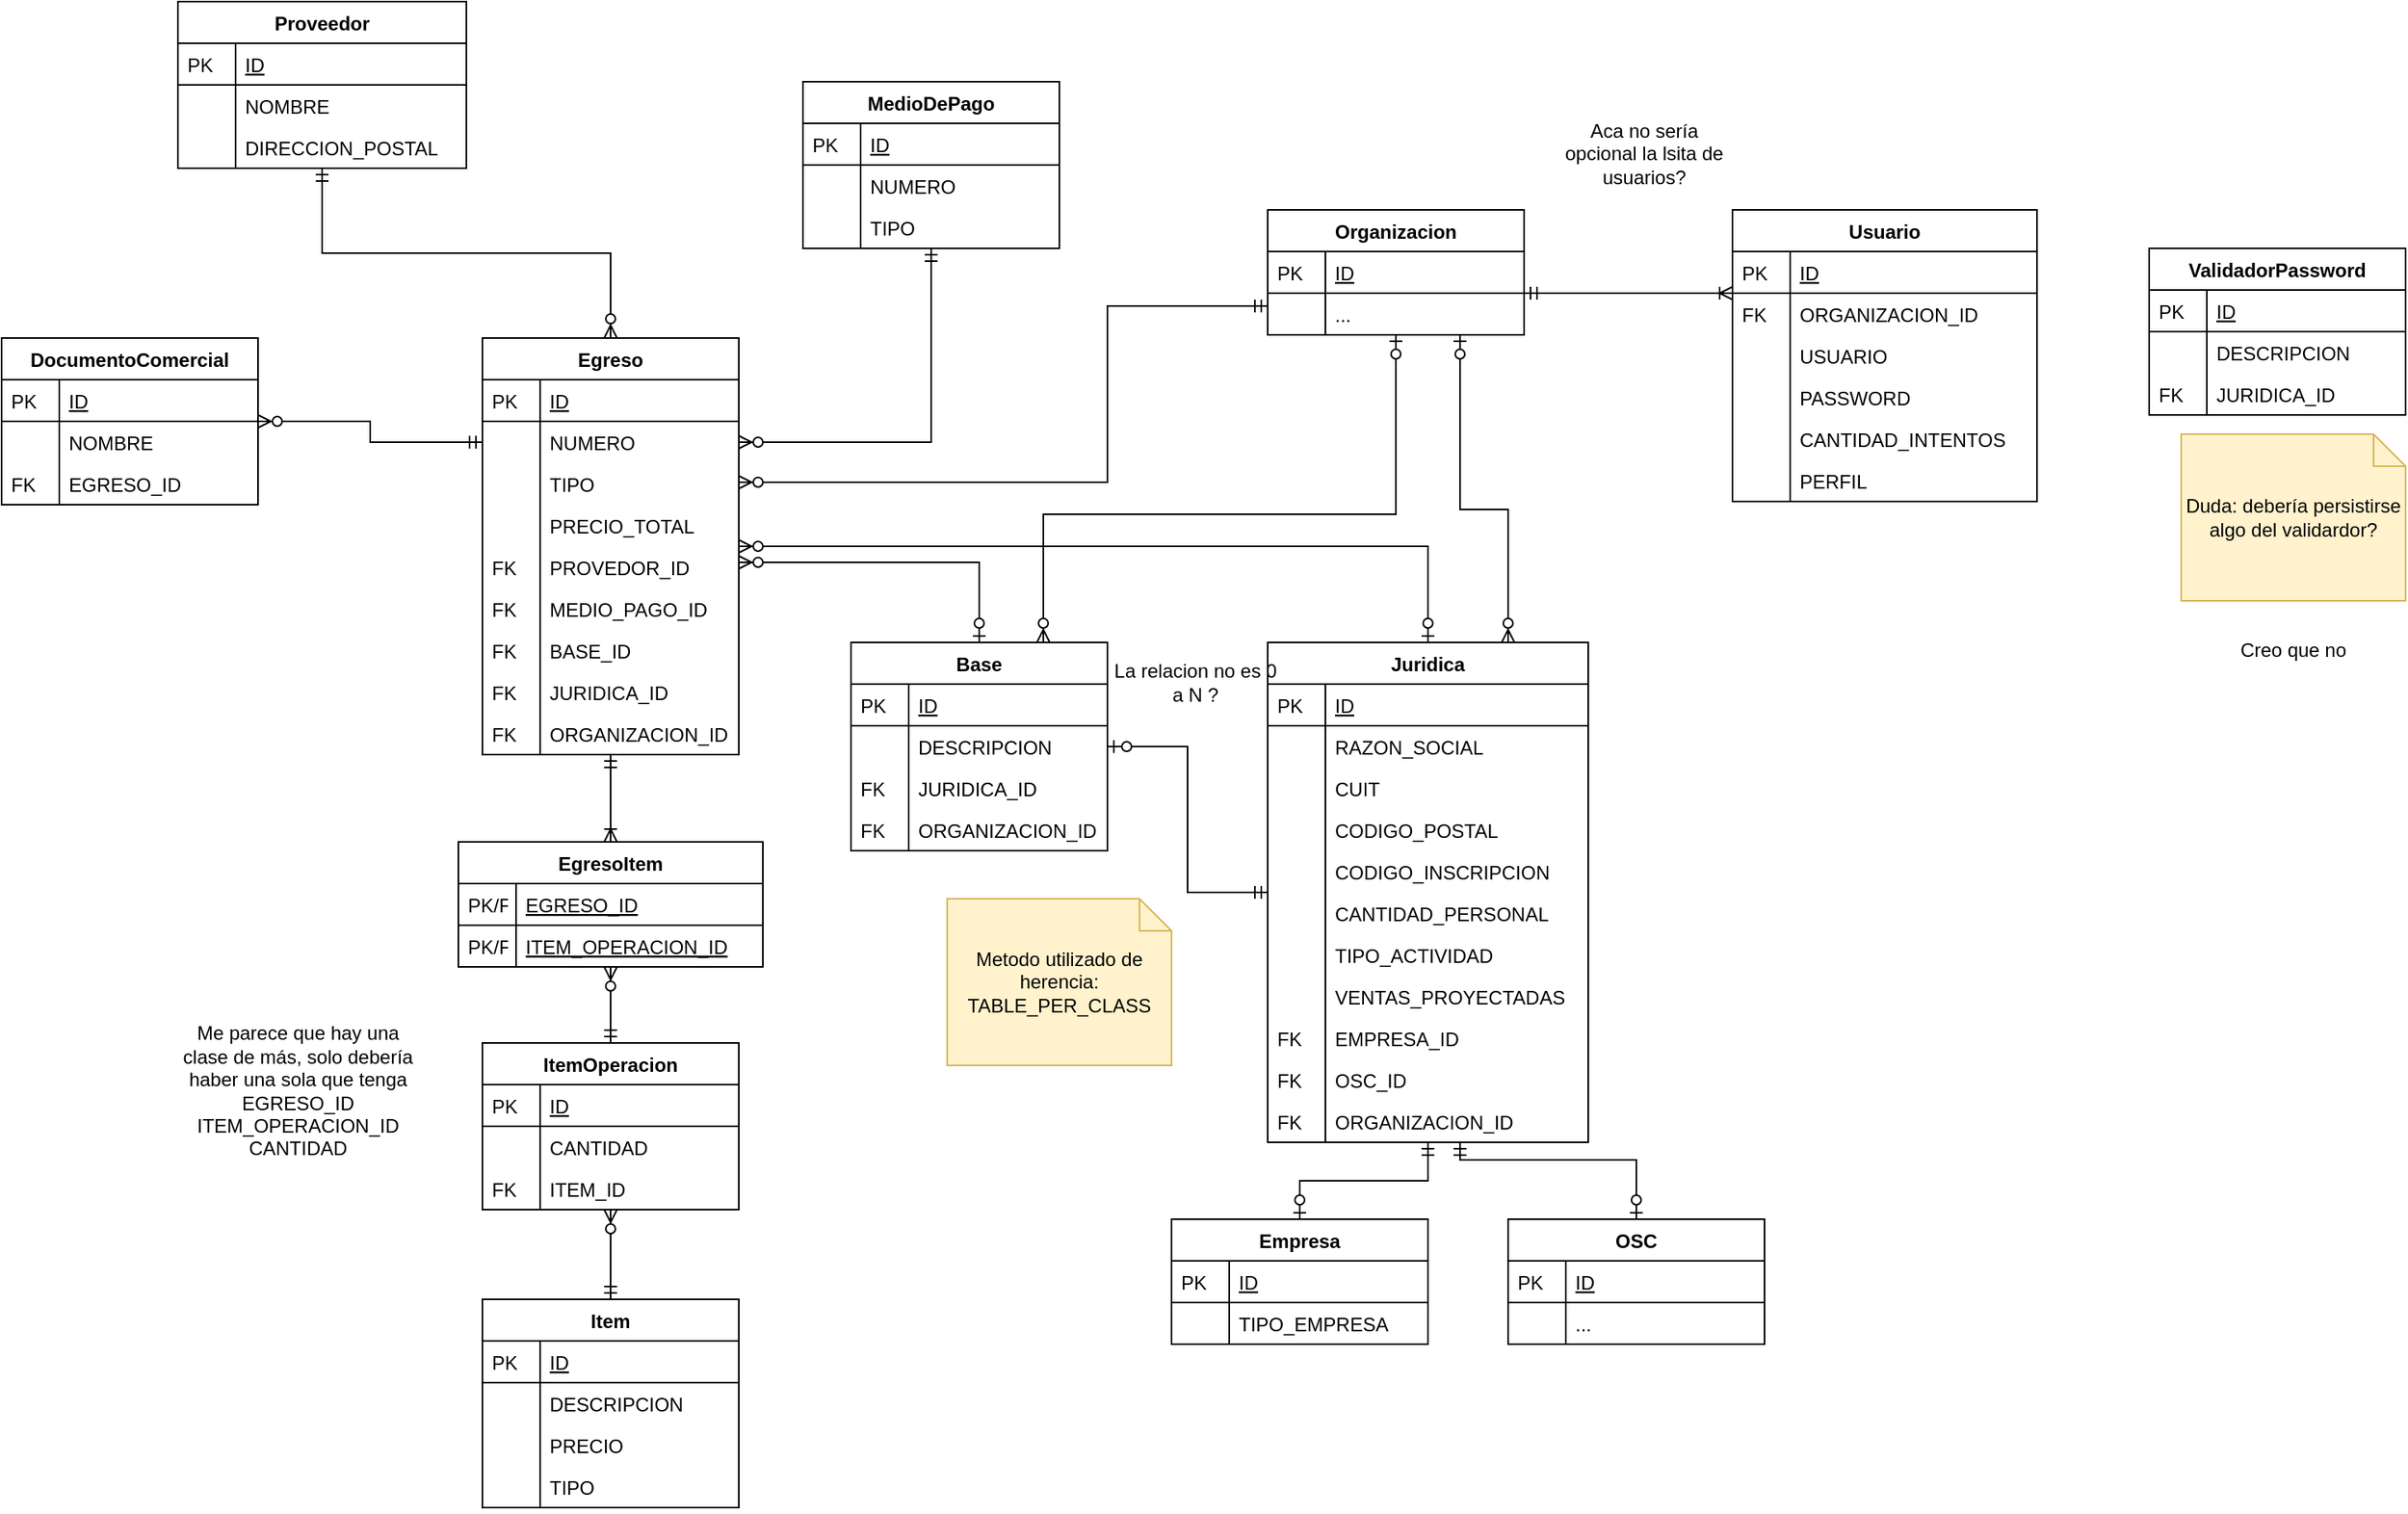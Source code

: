 <mxfile version="13.0.6" type="google"><diagram id="C5RBs43oDa-KdzZeNtuy" name="Page-1"><mxGraphModel dx="1357" dy="809" grid="1" gridSize="10" guides="1" tooltips="1" connect="1" arrows="1" fold="1" page="1" pageScale="1" pageWidth="827" pageHeight="1169" math="0" shadow="0"><root><mxCell id="WIyWlLk6GJQsqaUBKTNV-0"/><mxCell id="WIyWlLk6GJQsqaUBKTNV-1" parent="WIyWlLk6GJQsqaUBKTNV-0"/><mxCell id="hZ21NcSIwCq76M3ZA0G_-9" value="DocumentoComercial" style="swimlane;fontStyle=1;childLayout=stackLayout;horizontal=1;startSize=26;horizontalStack=0;resizeParent=1;resizeLast=0;collapsible=1;marginBottom=0;rounded=0;shadow=0;strokeWidth=1;align=center;" parent="WIyWlLk6GJQsqaUBKTNV-1" vertex="1"><mxGeometry x="60" y="270" width="160" height="104" as="geometry"><mxRectangle x="260" y="80" width="160" height="26" as="alternateBounds"/></mxGeometry></mxCell><mxCell id="hZ21NcSIwCq76M3ZA0G_-10" value="ID" style="shape=partialRectangle;top=0;left=0;right=0;bottom=1;align=left;verticalAlign=top;fillColor=none;spacingLeft=40;spacingRight=4;overflow=hidden;rotatable=0;points=[[0,0.5],[1,0.5]];portConstraint=eastwest;dropTarget=0;rounded=0;shadow=0;strokeWidth=1;fontStyle=4" parent="hZ21NcSIwCq76M3ZA0G_-9" vertex="1"><mxGeometry y="26" width="160" height="26" as="geometry"/></mxCell><mxCell id="hZ21NcSIwCq76M3ZA0G_-11" value="PK" style="shape=partialRectangle;top=0;left=0;bottom=0;fillColor=none;align=left;verticalAlign=top;spacingLeft=4;spacingRight=4;overflow=hidden;rotatable=0;points=[];portConstraint=eastwest;part=1;" parent="hZ21NcSIwCq76M3ZA0G_-10" vertex="1" connectable="0"><mxGeometry width="36" height="26" as="geometry"/></mxCell><mxCell id="hZ21NcSIwCq76M3ZA0G_-12" value="NOMBRE" style="shape=partialRectangle;top=0;left=0;right=0;bottom=0;align=left;verticalAlign=top;fillColor=none;spacingLeft=40;spacingRight=4;overflow=hidden;rotatable=0;points=[[0,0.5],[1,0.5]];portConstraint=eastwest;dropTarget=0;rounded=0;shadow=0;strokeWidth=1;" parent="hZ21NcSIwCq76M3ZA0G_-9" vertex="1"><mxGeometry y="52" width="160" height="26" as="geometry"/></mxCell><mxCell id="hZ21NcSIwCq76M3ZA0G_-13" value="" style="shape=partialRectangle;top=0;left=0;bottom=0;fillColor=none;align=left;verticalAlign=top;spacingLeft=4;spacingRight=4;overflow=hidden;rotatable=0;points=[];portConstraint=eastwest;part=1;" parent="hZ21NcSIwCq76M3ZA0G_-12" vertex="1" connectable="0"><mxGeometry width="36" height="26" as="geometry"/></mxCell><mxCell id="hZ21NcSIwCq76M3ZA0G_-14" value="EGRESO_ID" style="shape=partialRectangle;top=0;left=0;right=0;bottom=0;align=left;verticalAlign=top;spacingLeft=40;spacingRight=4;overflow=hidden;rotatable=0;points=[[0,0.5],[1,0.5]];portConstraint=eastwest;dropTarget=0;rounded=0;shadow=0;strokeWidth=1;fillColor=none;" parent="hZ21NcSIwCq76M3ZA0G_-9" vertex="1"><mxGeometry y="78" width="160" height="26" as="geometry"/></mxCell><mxCell id="hZ21NcSIwCq76M3ZA0G_-15" value="FK" style="shape=partialRectangle;top=0;left=0;bottom=0;fillColor=none;align=left;verticalAlign=top;spacingLeft=4;spacingRight=4;overflow=hidden;rotatable=0;points=[];portConstraint=eastwest;part=1;" parent="hZ21NcSIwCq76M3ZA0G_-14" vertex="1" connectable="0"><mxGeometry width="36" height="26" as="geometry"/></mxCell><mxCell id="hZ21NcSIwCq76M3ZA0G_-41" style="edgeStyle=orthogonalEdgeStyle;rounded=0;orthogonalLoop=1;jettySize=auto;html=1;exitX=0.5;exitY=0;exitDx=0;exitDy=0;startArrow=ERzeroToMany;startFill=1;endArrow=ERmandOne;endFill=0;" parent="WIyWlLk6GJQsqaUBKTNV-1" source="hZ21NcSIwCq76M3ZA0G_-23" target="hZ21NcSIwCq76M3ZA0G_-0" edge="1"><mxGeometry relative="1" as="geometry"/></mxCell><mxCell id="hZ21NcSIwCq76M3ZA0G_-103" style="edgeStyle=orthogonalEdgeStyle;rounded=0;orthogonalLoop=1;jettySize=auto;html=1;exitX=0.5;exitY=1;exitDx=0;exitDy=0;startArrow=ERmandOne;startFill=0;endArrow=ERoneToMany;endFill=0;" parent="WIyWlLk6GJQsqaUBKTNV-1" source="hZ21NcSIwCq76M3ZA0G_-23" target="hZ21NcSIwCq76M3ZA0G_-92" edge="1"><mxGeometry relative="1" as="geometry"/></mxCell><mxCell id="hZ21NcSIwCq76M3ZA0G_-23" value="Egreso" style="swimlane;fontStyle=1;childLayout=stackLayout;horizontal=1;startSize=26;horizontalStack=0;resizeParent=1;resizeLast=0;collapsible=1;marginBottom=0;rounded=0;shadow=0;strokeWidth=1;" parent="WIyWlLk6GJQsqaUBKTNV-1" vertex="1"><mxGeometry x="360" y="270" width="160" height="260" as="geometry"><mxRectangle x="260" y="80" width="160" height="26" as="alternateBounds"/></mxGeometry></mxCell><mxCell id="hZ21NcSIwCq76M3ZA0G_-24" value="ID" style="shape=partialRectangle;top=0;left=0;right=0;bottom=1;align=left;verticalAlign=top;fillColor=none;spacingLeft=40;spacingRight=4;overflow=hidden;rotatable=0;points=[[0,0.5],[1,0.5]];portConstraint=eastwest;dropTarget=0;rounded=0;shadow=0;strokeWidth=1;fontStyle=4" parent="hZ21NcSIwCq76M3ZA0G_-23" vertex="1"><mxGeometry y="26" width="160" height="26" as="geometry"/></mxCell><mxCell id="hZ21NcSIwCq76M3ZA0G_-25" value="PK" style="shape=partialRectangle;top=0;left=0;bottom=0;fillColor=none;align=left;verticalAlign=top;spacingLeft=4;spacingRight=4;overflow=hidden;rotatable=0;points=[];portConstraint=eastwest;part=1;" parent="hZ21NcSIwCq76M3ZA0G_-24" vertex="1" connectable="0"><mxGeometry width="36" height="26" as="geometry"/></mxCell><mxCell id="hZ21NcSIwCq76M3ZA0G_-26" value="NUMERO" style="shape=partialRectangle;top=0;left=0;right=0;bottom=0;align=left;verticalAlign=top;fillColor=none;spacingLeft=40;spacingRight=4;overflow=hidden;rotatable=0;points=[[0,0.5],[1,0.5]];portConstraint=eastwest;dropTarget=0;rounded=0;shadow=0;strokeWidth=1;" parent="hZ21NcSIwCq76M3ZA0G_-23" vertex="1"><mxGeometry y="52" width="160" height="26" as="geometry"/></mxCell><mxCell id="hZ21NcSIwCq76M3ZA0G_-27" value="" style="shape=partialRectangle;top=0;left=0;bottom=0;fillColor=none;align=left;verticalAlign=top;spacingLeft=4;spacingRight=4;overflow=hidden;rotatable=0;points=[];portConstraint=eastwest;part=1;" parent="hZ21NcSIwCq76M3ZA0G_-26" vertex="1" connectable="0"><mxGeometry width="36" height="26" as="geometry"/></mxCell><mxCell id="hZ21NcSIwCq76M3ZA0G_-28" value="TIPO" style="shape=partialRectangle;top=0;left=0;right=0;bottom=0;align=left;verticalAlign=top;fillColor=none;spacingLeft=40;spacingRight=4;overflow=hidden;rotatable=0;points=[[0,0.5],[1,0.5]];portConstraint=eastwest;dropTarget=0;rounded=0;shadow=0;strokeWidth=1;" parent="hZ21NcSIwCq76M3ZA0G_-23" vertex="1"><mxGeometry y="78" width="160" height="26" as="geometry"/></mxCell><mxCell id="hZ21NcSIwCq76M3ZA0G_-29" value="" style="shape=partialRectangle;top=0;left=0;bottom=0;fillColor=none;align=left;verticalAlign=top;spacingLeft=4;spacingRight=4;overflow=hidden;rotatable=0;points=[];portConstraint=eastwest;part=1;" parent="hZ21NcSIwCq76M3ZA0G_-28" vertex="1" connectable="0"><mxGeometry width="36" height="26" as="geometry"/></mxCell><mxCell id="hZ21NcSIwCq76M3ZA0G_-39" value="PRECIO_TOTAL" style="shape=partialRectangle;top=0;left=0;right=0;bottom=0;align=left;verticalAlign=top;fillColor=none;spacingLeft=40;spacingRight=4;overflow=hidden;rotatable=0;points=[[0,0.5],[1,0.5]];portConstraint=eastwest;dropTarget=0;rounded=0;shadow=0;strokeWidth=1;" parent="hZ21NcSIwCq76M3ZA0G_-23" vertex="1"><mxGeometry y="104" width="160" height="26" as="geometry"/></mxCell><mxCell id="hZ21NcSIwCq76M3ZA0G_-40" value="" style="shape=partialRectangle;top=0;left=0;bottom=0;fillColor=none;align=left;verticalAlign=top;spacingLeft=4;spacingRight=4;overflow=hidden;rotatable=0;points=[];portConstraint=eastwest;part=1;" parent="hZ21NcSIwCq76M3ZA0G_-39" vertex="1" connectable="0"><mxGeometry width="36" height="26" as="geometry"/></mxCell><mxCell id="hZ21NcSIwCq76M3ZA0G_-84" value="PROVEDOR_ID" style="shape=partialRectangle;top=0;left=0;right=0;bottom=0;align=left;verticalAlign=top;fillColor=none;spacingLeft=40;spacingRight=4;overflow=hidden;rotatable=0;points=[[0,0.5],[1,0.5]];portConstraint=eastwest;dropTarget=0;rounded=0;shadow=0;strokeWidth=1;" parent="hZ21NcSIwCq76M3ZA0G_-23" vertex="1"><mxGeometry y="130" width="160" height="26" as="geometry"/></mxCell><mxCell id="hZ21NcSIwCq76M3ZA0G_-85" value="FK" style="shape=partialRectangle;top=0;left=0;bottom=0;fillColor=none;align=left;verticalAlign=top;spacingLeft=4;spacingRight=4;overflow=hidden;rotatable=0;points=[];portConstraint=eastwest;part=1;" parent="hZ21NcSIwCq76M3ZA0G_-84" vertex="1" connectable="0"><mxGeometry width="36" height="26" as="geometry"/></mxCell><mxCell id="hZ21NcSIwCq76M3ZA0G_-86" value="MEDIO_PAGO_ID" style="shape=partialRectangle;top=0;left=0;right=0;bottom=0;align=left;verticalAlign=top;fillColor=none;spacingLeft=40;spacingRight=4;overflow=hidden;rotatable=0;points=[[0,0.5],[1,0.5]];portConstraint=eastwest;dropTarget=0;rounded=0;shadow=0;strokeWidth=1;" parent="hZ21NcSIwCq76M3ZA0G_-23" vertex="1"><mxGeometry y="156" width="160" height="26" as="geometry"/></mxCell><mxCell id="hZ21NcSIwCq76M3ZA0G_-87" value="FK" style="shape=partialRectangle;top=0;left=0;bottom=0;fillColor=none;align=left;verticalAlign=top;spacingLeft=4;spacingRight=4;overflow=hidden;rotatable=0;points=[];portConstraint=eastwest;part=1;" parent="hZ21NcSIwCq76M3ZA0G_-86" vertex="1" connectable="0"><mxGeometry width="36" height="26" as="geometry"/></mxCell><mxCell id="hZ21NcSIwCq76M3ZA0G_-88" value="BASE_ID" style="shape=partialRectangle;top=0;left=0;right=0;bottom=0;align=left;verticalAlign=top;fillColor=none;spacingLeft=40;spacingRight=4;overflow=hidden;rotatable=0;points=[[0,0.5],[1,0.5]];portConstraint=eastwest;dropTarget=0;rounded=0;shadow=0;strokeWidth=1;" parent="hZ21NcSIwCq76M3ZA0G_-23" vertex="1"><mxGeometry y="182" width="160" height="26" as="geometry"/></mxCell><mxCell id="hZ21NcSIwCq76M3ZA0G_-89" value="FK" style="shape=partialRectangle;top=0;left=0;bottom=0;fillColor=none;align=left;verticalAlign=top;spacingLeft=4;spacingRight=4;overflow=hidden;rotatable=0;points=[];portConstraint=eastwest;part=1;" parent="hZ21NcSIwCq76M3ZA0G_-88" vertex="1" connectable="0"><mxGeometry width="36" height="26" as="geometry"/></mxCell><mxCell id="hZ21NcSIwCq76M3ZA0G_-90" value="JURIDICA_ID" style="shape=partialRectangle;top=0;left=0;right=0;bottom=0;align=left;verticalAlign=top;fillColor=none;spacingLeft=40;spacingRight=4;overflow=hidden;rotatable=0;points=[[0,0.5],[1,0.5]];portConstraint=eastwest;dropTarget=0;rounded=0;shadow=0;strokeWidth=1;" parent="hZ21NcSIwCq76M3ZA0G_-23" vertex="1"><mxGeometry y="208" width="160" height="26" as="geometry"/></mxCell><mxCell id="hZ21NcSIwCq76M3ZA0G_-91" value="FK" style="shape=partialRectangle;top=0;left=0;bottom=0;fillColor=none;align=left;verticalAlign=top;spacingLeft=4;spacingRight=4;overflow=hidden;rotatable=0;points=[];portConstraint=eastwest;part=1;" parent="hZ21NcSIwCq76M3ZA0G_-90" vertex="1" connectable="0"><mxGeometry width="36" height="26" as="geometry"/></mxCell><mxCell id="hZ21NcSIwCq76M3ZA0G_-140" value="ORGANIZACION_ID" style="shape=partialRectangle;top=0;left=0;right=0;bottom=0;align=left;verticalAlign=top;fillColor=none;spacingLeft=40;spacingRight=4;overflow=hidden;rotatable=0;points=[[0,0.5],[1,0.5]];portConstraint=eastwest;dropTarget=0;rounded=0;shadow=0;strokeWidth=1;" parent="hZ21NcSIwCq76M3ZA0G_-23" vertex="1"><mxGeometry y="234" width="160" height="26" as="geometry"/></mxCell><mxCell id="hZ21NcSIwCq76M3ZA0G_-141" value="FK" style="shape=partialRectangle;top=0;left=0;bottom=0;fillColor=none;align=left;verticalAlign=top;spacingLeft=4;spacingRight=4;overflow=hidden;rotatable=0;points=[];portConstraint=eastwest;part=1;" parent="hZ21NcSIwCq76M3ZA0G_-140" vertex="1" connectable="0"><mxGeometry width="36" height="26" as="geometry"/></mxCell><mxCell id="hZ21NcSIwCq76M3ZA0G_-30" style="edgeStyle=orthogonalEdgeStyle;rounded=0;orthogonalLoop=1;jettySize=auto;html=1;exitX=0;exitY=0.5;exitDx=0;exitDy=0;endArrow=ERzeroToMany;endFill=1;startArrow=ERmandOne;startFill=0;" parent="WIyWlLk6GJQsqaUBKTNV-1" source="hZ21NcSIwCq76M3ZA0G_-26" target="hZ21NcSIwCq76M3ZA0G_-9" edge="1"><mxGeometry relative="1" as="geometry"/></mxCell><mxCell id="hZ21NcSIwCq76M3ZA0G_-38" style="edgeStyle=orthogonalEdgeStyle;rounded=0;orthogonalLoop=1;jettySize=auto;html=1;exitX=1;exitY=0.5;exitDx=0;exitDy=0;startArrow=ERzeroToMany;startFill=1;endArrow=ERmandOne;endFill=0;" parent="WIyWlLk6GJQsqaUBKTNV-1" source="hZ21NcSIwCq76M3ZA0G_-26" target="zkfFHV4jXpPFQw0GAbJ--56" edge="1"><mxGeometry relative="1" as="geometry"/></mxCell><mxCell id="zkfFHV4jXpPFQw0GAbJ--56" value="MedioDePago" style="swimlane;fontStyle=1;childLayout=stackLayout;horizontal=1;startSize=26;horizontalStack=0;resizeParent=1;resizeLast=0;collapsible=1;marginBottom=0;rounded=0;shadow=0;strokeWidth=1;" parent="WIyWlLk6GJQsqaUBKTNV-1" vertex="1"><mxGeometry x="560" y="110" width="160" height="104" as="geometry"><mxRectangle x="260" y="80" width="160" height="26" as="alternateBounds"/></mxGeometry></mxCell><mxCell id="zkfFHV4jXpPFQw0GAbJ--57" value="ID" style="shape=partialRectangle;top=0;left=0;right=0;bottom=1;align=left;verticalAlign=top;fillColor=none;spacingLeft=40;spacingRight=4;overflow=hidden;rotatable=0;points=[[0,0.5],[1,0.5]];portConstraint=eastwest;dropTarget=0;rounded=0;shadow=0;strokeWidth=1;fontStyle=4" parent="zkfFHV4jXpPFQw0GAbJ--56" vertex="1"><mxGeometry y="26" width="160" height="26" as="geometry"/></mxCell><mxCell id="zkfFHV4jXpPFQw0GAbJ--58" value="PK" style="shape=partialRectangle;top=0;left=0;bottom=0;fillColor=none;align=left;verticalAlign=top;spacingLeft=4;spacingRight=4;overflow=hidden;rotatable=0;points=[];portConstraint=eastwest;part=1;" parent="zkfFHV4jXpPFQw0GAbJ--57" vertex="1" connectable="0"><mxGeometry width="36" height="26" as="geometry"/></mxCell><mxCell id="zkfFHV4jXpPFQw0GAbJ--59" value="NUMERO" style="shape=partialRectangle;top=0;left=0;right=0;bottom=0;align=left;verticalAlign=top;fillColor=none;spacingLeft=40;spacingRight=4;overflow=hidden;rotatable=0;points=[[0,0.5],[1,0.5]];portConstraint=eastwest;dropTarget=0;rounded=0;shadow=0;strokeWidth=1;" parent="zkfFHV4jXpPFQw0GAbJ--56" vertex="1"><mxGeometry y="52" width="160" height="26" as="geometry"/></mxCell><mxCell id="zkfFHV4jXpPFQw0GAbJ--60" value="" style="shape=partialRectangle;top=0;left=0;bottom=0;fillColor=none;align=left;verticalAlign=top;spacingLeft=4;spacingRight=4;overflow=hidden;rotatable=0;points=[];portConstraint=eastwest;part=1;" parent="zkfFHV4jXpPFQw0GAbJ--59" vertex="1" connectable="0"><mxGeometry width="36" height="26" as="geometry"/></mxCell><mxCell id="zkfFHV4jXpPFQw0GAbJ--61" value="TIPO" style="shape=partialRectangle;top=0;left=0;right=0;bottom=0;align=left;verticalAlign=top;fillColor=none;spacingLeft=40;spacingRight=4;overflow=hidden;rotatable=0;points=[[0,0.5],[1,0.5]];portConstraint=eastwest;dropTarget=0;rounded=0;shadow=0;strokeWidth=1;" parent="zkfFHV4jXpPFQw0GAbJ--56" vertex="1"><mxGeometry y="78" width="160" height="26" as="geometry"/></mxCell><mxCell id="zkfFHV4jXpPFQw0GAbJ--62" value="" style="shape=partialRectangle;top=0;left=0;bottom=0;fillColor=none;align=left;verticalAlign=top;spacingLeft=4;spacingRight=4;overflow=hidden;rotatable=0;points=[];portConstraint=eastwest;part=1;" parent="zkfFHV4jXpPFQw0GAbJ--61" vertex="1" connectable="0"><mxGeometry width="36" height="26" as="geometry"/></mxCell><mxCell id="hZ21NcSIwCq76M3ZA0G_-0" value="Proveedor" style="swimlane;fontStyle=1;childLayout=stackLayout;horizontal=1;startSize=26;horizontalStack=0;resizeParent=1;resizeLast=0;collapsible=1;marginBottom=0;rounded=0;shadow=0;strokeWidth=1;" parent="WIyWlLk6GJQsqaUBKTNV-1" vertex="1"><mxGeometry x="170" y="60" width="180" height="104" as="geometry"><mxRectangle x="260" y="80" width="160" height="26" as="alternateBounds"/></mxGeometry></mxCell><mxCell id="hZ21NcSIwCq76M3ZA0G_-1" value="ID" style="shape=partialRectangle;top=0;left=0;right=0;bottom=1;align=left;verticalAlign=top;fillColor=none;spacingLeft=40;spacingRight=4;overflow=hidden;rotatable=0;points=[[0,0.5],[1,0.5]];portConstraint=eastwest;dropTarget=0;rounded=0;shadow=0;strokeWidth=1;fontStyle=4" parent="hZ21NcSIwCq76M3ZA0G_-0" vertex="1"><mxGeometry y="26" width="180" height="26" as="geometry"/></mxCell><mxCell id="hZ21NcSIwCq76M3ZA0G_-2" value="PK" style="shape=partialRectangle;top=0;left=0;bottom=0;fillColor=none;align=left;verticalAlign=top;spacingLeft=4;spacingRight=4;overflow=hidden;rotatable=0;points=[];portConstraint=eastwest;part=1;" parent="hZ21NcSIwCq76M3ZA0G_-1" vertex="1" connectable="0"><mxGeometry width="36" height="26" as="geometry"/></mxCell><mxCell id="hZ21NcSIwCq76M3ZA0G_-3" value="NOMBRE" style="shape=partialRectangle;top=0;left=0;right=0;bottom=0;align=left;verticalAlign=top;fillColor=none;spacingLeft=40;spacingRight=4;overflow=hidden;rotatable=0;points=[[0,0.5],[1,0.5]];portConstraint=eastwest;dropTarget=0;rounded=0;shadow=0;strokeWidth=1;" parent="hZ21NcSIwCq76M3ZA0G_-0" vertex="1"><mxGeometry y="52" width="180" height="26" as="geometry"/></mxCell><mxCell id="hZ21NcSIwCq76M3ZA0G_-4" value="" style="shape=partialRectangle;top=0;left=0;bottom=0;fillColor=none;align=left;verticalAlign=top;spacingLeft=4;spacingRight=4;overflow=hidden;rotatable=0;points=[];portConstraint=eastwest;part=1;" parent="hZ21NcSIwCq76M3ZA0G_-3" vertex="1" connectable="0"><mxGeometry width="36" height="26" as="geometry"/></mxCell><mxCell id="hZ21NcSIwCq76M3ZA0G_-5" value="DIRECCION_POSTAL" style="shape=partialRectangle;top=0;left=0;right=0;bottom=0;align=left;verticalAlign=top;fillColor=none;spacingLeft=40;spacingRight=4;overflow=hidden;rotatable=0;points=[[0,0.5],[1,0.5]];portConstraint=eastwest;dropTarget=0;rounded=0;shadow=0;strokeWidth=1;" parent="hZ21NcSIwCq76M3ZA0G_-0" vertex="1"><mxGeometry y="78" width="180" height="26" as="geometry"/></mxCell><mxCell id="hZ21NcSIwCq76M3ZA0G_-6" value="" style="shape=partialRectangle;top=0;left=0;bottom=0;fillColor=none;align=left;verticalAlign=top;spacingLeft=4;spacingRight=4;overflow=hidden;rotatable=0;points=[];portConstraint=eastwest;part=1;" parent="hZ21NcSIwCq76M3ZA0G_-5" vertex="1" connectable="0"><mxGeometry width="36" height="26" as="geometry"/></mxCell><mxCell id="hZ21NcSIwCq76M3ZA0G_-50" style="edgeStyle=orthogonalEdgeStyle;rounded=0;orthogonalLoop=1;jettySize=auto;html=1;exitX=0.5;exitY=1;exitDx=0;exitDy=0;startArrow=ERzeroToMany;startFill=1;endArrow=ERmandOne;endFill=0;" parent="WIyWlLk6GJQsqaUBKTNV-1" source="hZ21NcSIwCq76M3ZA0G_-31" target="hZ21NcSIwCq76M3ZA0G_-43" edge="1"><mxGeometry relative="1" as="geometry"/></mxCell><mxCell id="hZ21NcSIwCq76M3ZA0G_-68" style="edgeStyle=orthogonalEdgeStyle;rounded=0;orthogonalLoop=1;jettySize=auto;html=1;exitX=0.5;exitY=0;exitDx=0;exitDy=0;startArrow=ERzeroToOne;startFill=1;endArrow=ERzeroToMany;endFill=1;" parent="WIyWlLk6GJQsqaUBKTNV-1" source="hZ21NcSIwCq76M3ZA0G_-53" target="hZ21NcSIwCq76M3ZA0G_-23" edge="1"><mxGeometry relative="1" as="geometry"><Array as="points"><mxPoint x="670" y="410"/></Array></mxGeometry></mxCell><mxCell id="hZ21NcSIwCq76M3ZA0G_-69" style="edgeStyle=orthogonalEdgeStyle;rounded=0;orthogonalLoop=1;jettySize=auto;html=1;exitX=0.5;exitY=0;exitDx=0;exitDy=0;startArrow=ERzeroToOne;startFill=1;endArrow=ERzeroToMany;endFill=1;" parent="WIyWlLk6GJQsqaUBKTNV-1" source="hZ21NcSIwCq76M3ZA0G_-60" target="hZ21NcSIwCq76M3ZA0G_-23" edge="1"><mxGeometry relative="1" as="geometry"/></mxCell><mxCell id="hZ21NcSIwCq76M3ZA0G_-142" style="edgeStyle=orthogonalEdgeStyle;rounded=0;orthogonalLoop=1;jettySize=auto;html=1;exitX=0.75;exitY=0;exitDx=0;exitDy=0;startArrow=ERzeroToMany;startFill=1;endArrow=ERzeroToOne;endFill=1;" parent="WIyWlLk6GJQsqaUBKTNV-1" source="hZ21NcSIwCq76M3ZA0G_-53" target="hZ21NcSIwCq76M3ZA0G_-70" edge="1"><mxGeometry relative="1" as="geometry"><Array as="points"><mxPoint x="710" y="380"/><mxPoint x="930" y="380"/></Array></mxGeometry></mxCell><mxCell id="hZ21NcSIwCq76M3ZA0G_-53" value="Base" style="swimlane;fontStyle=1;childLayout=stackLayout;horizontal=1;startSize=26;horizontalStack=0;resizeParent=1;resizeLast=0;collapsible=1;marginBottom=0;rounded=0;shadow=0;strokeWidth=1;" parent="WIyWlLk6GJQsqaUBKTNV-1" vertex="1"><mxGeometry x="590" y="460" width="160" height="130" as="geometry"><mxRectangle x="260" y="80" width="160" height="26" as="alternateBounds"/></mxGeometry></mxCell><mxCell id="hZ21NcSIwCq76M3ZA0G_-54" value="ID" style="shape=partialRectangle;top=0;left=0;right=0;bottom=1;align=left;verticalAlign=top;fillColor=none;spacingLeft=40;spacingRight=4;overflow=hidden;rotatable=0;points=[[0,0.5],[1,0.5]];portConstraint=eastwest;dropTarget=0;rounded=0;shadow=0;strokeWidth=1;fontStyle=4" parent="hZ21NcSIwCq76M3ZA0G_-53" vertex="1"><mxGeometry y="26" width="160" height="26" as="geometry"/></mxCell><mxCell id="hZ21NcSIwCq76M3ZA0G_-55" value="PK" style="shape=partialRectangle;top=0;left=0;bottom=0;fillColor=none;align=left;verticalAlign=top;spacingLeft=4;spacingRight=4;overflow=hidden;rotatable=0;points=[];portConstraint=eastwest;part=1;" parent="hZ21NcSIwCq76M3ZA0G_-54" vertex="1" connectable="0"><mxGeometry width="36" height="26" as="geometry"/></mxCell><mxCell id="hZ21NcSIwCq76M3ZA0G_-56" value="DESCRIPCION" style="shape=partialRectangle;top=0;left=0;right=0;bottom=0;align=left;verticalAlign=top;fillColor=none;spacingLeft=40;spacingRight=4;overflow=hidden;rotatable=0;points=[[0,0.5],[1,0.5]];portConstraint=eastwest;dropTarget=0;rounded=0;shadow=0;strokeWidth=1;" parent="hZ21NcSIwCq76M3ZA0G_-53" vertex="1"><mxGeometry y="52" width="160" height="26" as="geometry"/></mxCell><mxCell id="hZ21NcSIwCq76M3ZA0G_-57" value="" style="shape=partialRectangle;top=0;left=0;bottom=0;fillColor=none;align=left;verticalAlign=top;spacingLeft=4;spacingRight=4;overflow=hidden;rotatable=0;points=[];portConstraint=eastwest;part=1;" parent="hZ21NcSIwCq76M3ZA0G_-56" vertex="1" connectable="0"><mxGeometry width="36" height="26" as="geometry"/></mxCell><mxCell id="hZ21NcSIwCq76M3ZA0G_-58" value="JURIDICA_ID" style="shape=partialRectangle;top=0;left=0;right=0;bottom=0;align=left;verticalAlign=top;fillColor=none;spacingLeft=40;spacingRight=4;overflow=hidden;rotatable=0;points=[[0,0.5],[1,0.5]];portConstraint=eastwest;dropTarget=0;rounded=0;shadow=0;strokeWidth=1;" parent="hZ21NcSIwCq76M3ZA0G_-53" vertex="1"><mxGeometry y="78" width="160" height="26" as="geometry"/></mxCell><mxCell id="hZ21NcSIwCq76M3ZA0G_-59" value="FK" style="shape=partialRectangle;top=0;left=0;bottom=0;fillColor=none;align=left;verticalAlign=top;spacingLeft=4;spacingRight=4;overflow=hidden;rotatable=0;points=[];portConstraint=eastwest;part=1;" parent="hZ21NcSIwCq76M3ZA0G_-58" vertex="1" connectable="0"><mxGeometry width="36" height="26" as="geometry"/></mxCell><mxCell id="hZ21NcSIwCq76M3ZA0G_-146" value="ORGANIZACION_ID" style="shape=partialRectangle;top=0;left=0;right=0;bottom=0;align=left;verticalAlign=top;fillColor=none;spacingLeft=40;spacingRight=4;overflow=hidden;rotatable=0;points=[[0,0.5],[1,0.5]];portConstraint=eastwest;dropTarget=0;rounded=0;shadow=0;strokeWidth=1;" parent="hZ21NcSIwCq76M3ZA0G_-53" vertex="1"><mxGeometry y="104" width="160" height="26" as="geometry"/></mxCell><mxCell id="hZ21NcSIwCq76M3ZA0G_-147" value="FK" style="shape=partialRectangle;top=0;left=0;bottom=0;fillColor=none;align=left;verticalAlign=top;spacingLeft=4;spacingRight=4;overflow=hidden;rotatable=0;points=[];portConstraint=eastwest;part=1;" parent="hZ21NcSIwCq76M3ZA0G_-146" vertex="1" connectable="0"><mxGeometry width="36" height="26" as="geometry"/></mxCell><mxCell id="hZ21NcSIwCq76M3ZA0G_-104" style="edgeStyle=orthogonalEdgeStyle;rounded=0;orthogonalLoop=1;jettySize=auto;html=1;exitX=0.5;exitY=0;exitDx=0;exitDy=0;startArrow=ERmandOne;startFill=0;endArrow=ERzeroToMany;endFill=1;" parent="WIyWlLk6GJQsqaUBKTNV-1" source="hZ21NcSIwCq76M3ZA0G_-31" target="hZ21NcSIwCq76M3ZA0G_-92" edge="1"><mxGeometry relative="1" as="geometry"/></mxCell><mxCell id="hZ21NcSIwCq76M3ZA0G_-138" style="edgeStyle=orthogonalEdgeStyle;rounded=0;orthogonalLoop=1;jettySize=auto;html=1;startArrow=ERmandOne;startFill=0;endArrow=ERzeroToMany;endFill=1;" parent="WIyWlLk6GJQsqaUBKTNV-1" source="hZ21NcSIwCq76M3ZA0G_-70" target="hZ21NcSIwCq76M3ZA0G_-23" edge="1"><mxGeometry relative="1" as="geometry"><Array as="points"><mxPoint x="750" y="250"/><mxPoint x="750" y="360"/></Array></mxGeometry></mxCell><mxCell id="hZ21NcSIwCq76M3ZA0G_-70" value="Organizacion" style="swimlane;fontStyle=1;childLayout=stackLayout;horizontal=1;startSize=26;horizontalStack=0;resizeParent=1;resizeLast=0;collapsible=1;marginBottom=0;rounded=0;shadow=0;strokeWidth=1;" parent="WIyWlLk6GJQsqaUBKTNV-1" vertex="1"><mxGeometry x="850" y="190" width="160" height="78" as="geometry"><mxRectangle x="260" y="80" width="160" height="26" as="alternateBounds"/></mxGeometry></mxCell><mxCell id="hZ21NcSIwCq76M3ZA0G_-71" value="ID" style="shape=partialRectangle;top=0;left=0;right=0;bottom=1;align=left;verticalAlign=top;fillColor=none;spacingLeft=40;spacingRight=4;overflow=hidden;rotatable=0;points=[[0,0.5],[1,0.5]];portConstraint=eastwest;dropTarget=0;rounded=0;shadow=0;strokeWidth=1;fontStyle=4" parent="hZ21NcSIwCq76M3ZA0G_-70" vertex="1"><mxGeometry y="26" width="160" height="26" as="geometry"/></mxCell><mxCell id="hZ21NcSIwCq76M3ZA0G_-72" value="PK" style="shape=partialRectangle;top=0;left=0;bottom=0;fillColor=none;align=left;verticalAlign=top;spacingLeft=4;spacingRight=4;overflow=hidden;rotatable=0;points=[];portConstraint=eastwest;part=1;" parent="hZ21NcSIwCq76M3ZA0G_-71" vertex="1" connectable="0"><mxGeometry width="36" height="26" as="geometry"/></mxCell><mxCell id="hZ21NcSIwCq76M3ZA0G_-73" value="..." style="shape=partialRectangle;top=0;left=0;right=0;bottom=0;align=left;verticalAlign=top;fillColor=none;spacingLeft=40;spacingRight=4;overflow=hidden;rotatable=0;points=[[0,0.5],[1,0.5]];portConstraint=eastwest;dropTarget=0;rounded=0;shadow=0;strokeWidth=1;" parent="hZ21NcSIwCq76M3ZA0G_-70" vertex="1"><mxGeometry y="52" width="160" height="26" as="geometry"/></mxCell><mxCell id="hZ21NcSIwCq76M3ZA0G_-74" value="" style="shape=partialRectangle;top=0;left=0;bottom=0;fillColor=none;align=left;verticalAlign=top;spacingLeft=4;spacingRight=4;overflow=hidden;rotatable=0;points=[];portConstraint=eastwest;part=1;" parent="hZ21NcSIwCq76M3ZA0G_-73" vertex="1" connectable="0"><mxGeometry width="36" height="26" as="geometry"/></mxCell><mxCell id="hZ21NcSIwCq76M3ZA0G_-105" style="edgeStyle=orthogonalEdgeStyle;rounded=0;orthogonalLoop=1;jettySize=auto;html=1;startArrow=ERmandOne;startFill=0;endArrow=ERzeroToOne;endFill=1;" parent="WIyWlLk6GJQsqaUBKTNV-1" source="hZ21NcSIwCq76M3ZA0G_-60" target="hZ21NcSIwCq76M3ZA0G_-53" edge="1"><mxGeometry relative="1" as="geometry"/></mxCell><mxCell id="hZ21NcSIwCq76M3ZA0G_-143" style="edgeStyle=orthogonalEdgeStyle;rounded=0;orthogonalLoop=1;jettySize=auto;html=1;exitX=0.75;exitY=0;exitDx=0;exitDy=0;startArrow=ERzeroToMany;startFill=1;endArrow=ERzeroToOne;endFill=1;" parent="WIyWlLk6GJQsqaUBKTNV-1" source="hZ21NcSIwCq76M3ZA0G_-60" target="hZ21NcSIwCq76M3ZA0G_-70" edge="1"><mxGeometry relative="1" as="geometry"><Array as="points"><mxPoint x="1000" y="377"/><mxPoint x="970" y="377"/></Array></mxGeometry></mxCell><mxCell id="hZ21NcSIwCq76M3ZA0G_-60" value="Juridica" style="swimlane;fontStyle=1;childLayout=stackLayout;horizontal=1;startSize=26;horizontalStack=0;resizeParent=1;resizeLast=0;collapsible=1;marginBottom=0;rounded=0;shadow=0;strokeWidth=1;" parent="WIyWlLk6GJQsqaUBKTNV-1" vertex="1"><mxGeometry x="850" y="460" width="200" height="312" as="geometry"><mxRectangle x="260" y="80" width="160" height="26" as="alternateBounds"/></mxGeometry></mxCell><mxCell id="hZ21NcSIwCq76M3ZA0G_-61" value="ID" style="shape=partialRectangle;top=0;left=0;right=0;bottom=1;align=left;verticalAlign=top;fillColor=none;spacingLeft=40;spacingRight=4;overflow=hidden;rotatable=0;points=[[0,0.5],[1,0.5]];portConstraint=eastwest;dropTarget=0;rounded=0;shadow=0;strokeWidth=1;fontStyle=4" parent="hZ21NcSIwCq76M3ZA0G_-60" vertex="1"><mxGeometry y="26" width="200" height="26" as="geometry"/></mxCell><mxCell id="hZ21NcSIwCq76M3ZA0G_-62" value="PK" style="shape=partialRectangle;top=0;left=0;bottom=0;fillColor=none;align=left;verticalAlign=top;spacingLeft=4;spacingRight=4;overflow=hidden;rotatable=0;points=[];portConstraint=eastwest;part=1;" parent="hZ21NcSIwCq76M3ZA0G_-61" vertex="1" connectable="0"><mxGeometry width="36" height="26" as="geometry"/></mxCell><mxCell id="hZ21NcSIwCq76M3ZA0G_-63" value="RAZON_SOCIAL" style="shape=partialRectangle;top=0;left=0;right=0;bottom=0;align=left;verticalAlign=top;fillColor=none;spacingLeft=40;spacingRight=4;overflow=hidden;rotatable=0;points=[[0,0.5],[1,0.5]];portConstraint=eastwest;dropTarget=0;rounded=0;shadow=0;strokeWidth=1;" parent="hZ21NcSIwCq76M3ZA0G_-60" vertex="1"><mxGeometry y="52" width="200" height="26" as="geometry"/></mxCell><mxCell id="hZ21NcSIwCq76M3ZA0G_-64" value="" style="shape=partialRectangle;top=0;left=0;bottom=0;fillColor=none;align=left;verticalAlign=top;spacingLeft=4;spacingRight=4;overflow=hidden;rotatable=0;points=[];portConstraint=eastwest;part=1;" parent="hZ21NcSIwCq76M3ZA0G_-63" vertex="1" connectable="0"><mxGeometry width="36" height="26" as="geometry"/></mxCell><mxCell id="hZ21NcSIwCq76M3ZA0G_-106" value="CUIT" style="shape=partialRectangle;top=0;left=0;right=0;bottom=0;align=left;verticalAlign=top;fillColor=none;spacingLeft=40;spacingRight=4;overflow=hidden;rotatable=0;points=[[0,0.5],[1,0.5]];portConstraint=eastwest;dropTarget=0;rounded=0;shadow=0;strokeWidth=1;" parent="hZ21NcSIwCq76M3ZA0G_-60" vertex="1"><mxGeometry y="78" width="200" height="26" as="geometry"/></mxCell><mxCell id="hZ21NcSIwCq76M3ZA0G_-107" value="" style="shape=partialRectangle;top=0;left=0;bottom=0;fillColor=none;align=left;verticalAlign=top;spacingLeft=4;spacingRight=4;overflow=hidden;rotatable=0;points=[];portConstraint=eastwest;part=1;" parent="hZ21NcSIwCq76M3ZA0G_-106" vertex="1" connectable="0"><mxGeometry width="36" height="26" as="geometry"/></mxCell><mxCell id="hZ21NcSIwCq76M3ZA0G_-65" value="CODIGO_POSTAL" style="shape=partialRectangle;top=0;left=0;right=0;bottom=0;align=left;verticalAlign=top;fillColor=none;spacingLeft=40;spacingRight=4;overflow=hidden;rotatable=0;points=[[0,0.5],[1,0.5]];portConstraint=eastwest;dropTarget=0;rounded=0;shadow=0;strokeWidth=1;" parent="hZ21NcSIwCq76M3ZA0G_-60" vertex="1"><mxGeometry y="104" width="200" height="26" as="geometry"/></mxCell><mxCell id="hZ21NcSIwCq76M3ZA0G_-66" value="" style="shape=partialRectangle;top=0;left=0;bottom=0;fillColor=none;align=left;verticalAlign=top;spacingLeft=4;spacingRight=4;overflow=hidden;rotatable=0;points=[];portConstraint=eastwest;part=1;" parent="hZ21NcSIwCq76M3ZA0G_-65" vertex="1" connectable="0"><mxGeometry width="36" height="26" as="geometry"/></mxCell><mxCell id="hZ21NcSIwCq76M3ZA0G_-108" value="CODIGO_INSCRIPCION" style="shape=partialRectangle;top=0;left=0;right=0;bottom=0;align=left;verticalAlign=top;fillColor=none;spacingLeft=40;spacingRight=4;overflow=hidden;rotatable=0;points=[[0,0.5],[1,0.5]];portConstraint=eastwest;dropTarget=0;rounded=0;shadow=0;strokeWidth=1;" parent="hZ21NcSIwCq76M3ZA0G_-60" vertex="1"><mxGeometry y="130" width="200" height="26" as="geometry"/></mxCell><mxCell id="hZ21NcSIwCq76M3ZA0G_-109" value="" style="shape=partialRectangle;top=0;left=0;bottom=0;fillColor=none;align=left;verticalAlign=top;spacingLeft=4;spacingRight=4;overflow=hidden;rotatable=0;points=[];portConstraint=eastwest;part=1;" parent="hZ21NcSIwCq76M3ZA0G_-108" vertex="1" connectable="0"><mxGeometry width="36" height="26" as="geometry"/></mxCell><mxCell id="hZ21NcSIwCq76M3ZA0G_-110" value="CANTIDAD_PERSONAL" style="shape=partialRectangle;top=0;left=0;right=0;bottom=0;align=left;verticalAlign=top;fillColor=none;spacingLeft=40;spacingRight=4;overflow=hidden;rotatable=0;points=[[0,0.5],[1,0.5]];portConstraint=eastwest;dropTarget=0;rounded=0;shadow=0;strokeWidth=1;" parent="hZ21NcSIwCq76M3ZA0G_-60" vertex="1"><mxGeometry y="156" width="200" height="26" as="geometry"/></mxCell><mxCell id="hZ21NcSIwCq76M3ZA0G_-111" value="" style="shape=partialRectangle;top=0;left=0;bottom=0;fillColor=none;align=left;verticalAlign=top;spacingLeft=4;spacingRight=4;overflow=hidden;rotatable=0;points=[];portConstraint=eastwest;part=1;" parent="hZ21NcSIwCq76M3ZA0G_-110" vertex="1" connectable="0"><mxGeometry width="36" height="26" as="geometry"/></mxCell><mxCell id="hZ21NcSIwCq76M3ZA0G_-112" value="TIPO_ACTIVIDAD" style="shape=partialRectangle;top=0;left=0;right=0;bottom=0;align=left;verticalAlign=top;fillColor=none;spacingLeft=40;spacingRight=4;overflow=hidden;rotatable=0;points=[[0,0.5],[1,0.5]];portConstraint=eastwest;dropTarget=0;rounded=0;shadow=0;strokeWidth=1;" parent="hZ21NcSIwCq76M3ZA0G_-60" vertex="1"><mxGeometry y="182" width="200" height="26" as="geometry"/></mxCell><mxCell id="hZ21NcSIwCq76M3ZA0G_-113" value="" style="shape=partialRectangle;top=0;left=0;bottom=0;fillColor=none;align=left;verticalAlign=top;spacingLeft=4;spacingRight=4;overflow=hidden;rotatable=0;points=[];portConstraint=eastwest;part=1;" parent="hZ21NcSIwCq76M3ZA0G_-112" vertex="1" connectable="0"><mxGeometry width="36" height="26" as="geometry"/></mxCell><mxCell id="hZ21NcSIwCq76M3ZA0G_-114" value="VENTAS_PROYECTADAS" style="shape=partialRectangle;top=0;left=0;right=0;bottom=0;align=left;verticalAlign=top;fillColor=none;spacingLeft=40;spacingRight=4;overflow=hidden;rotatable=0;points=[[0,0.5],[1,0.5]];portConstraint=eastwest;dropTarget=0;rounded=0;shadow=0;strokeWidth=1;" parent="hZ21NcSIwCq76M3ZA0G_-60" vertex="1"><mxGeometry y="208" width="200" height="26" as="geometry"/></mxCell><mxCell id="hZ21NcSIwCq76M3ZA0G_-115" value="" style="shape=partialRectangle;top=0;left=0;bottom=0;fillColor=none;align=left;verticalAlign=top;spacingLeft=4;spacingRight=4;overflow=hidden;rotatable=0;points=[];portConstraint=eastwest;part=1;" parent="hZ21NcSIwCq76M3ZA0G_-114" vertex="1" connectable="0"><mxGeometry width="36" height="26" as="geometry"/></mxCell><mxCell id="hZ21NcSIwCq76M3ZA0G_-132" value="EMPRESA_ID" style="shape=partialRectangle;top=0;left=0;right=0;bottom=0;align=left;verticalAlign=top;fillColor=none;spacingLeft=40;spacingRight=4;overflow=hidden;rotatable=0;points=[[0,0.5],[1,0.5]];portConstraint=eastwest;dropTarget=0;rounded=0;shadow=0;strokeWidth=1;" parent="hZ21NcSIwCq76M3ZA0G_-60" vertex="1"><mxGeometry y="234" width="200" height="26" as="geometry"/></mxCell><mxCell id="hZ21NcSIwCq76M3ZA0G_-133" value="FK" style="shape=partialRectangle;top=0;left=0;bottom=0;fillColor=none;align=left;verticalAlign=top;spacingLeft=4;spacingRight=4;overflow=hidden;rotatable=0;points=[];portConstraint=eastwest;part=1;" parent="hZ21NcSIwCq76M3ZA0G_-132" vertex="1" connectable="0"><mxGeometry width="36" height="26" as="geometry"/></mxCell><mxCell id="hZ21NcSIwCq76M3ZA0G_-134" value="OSC_ID" style="shape=partialRectangle;top=0;left=0;right=0;bottom=0;align=left;verticalAlign=top;fillColor=none;spacingLeft=40;spacingRight=4;overflow=hidden;rotatable=0;points=[[0,0.5],[1,0.5]];portConstraint=eastwest;dropTarget=0;rounded=0;shadow=0;strokeWidth=1;" parent="hZ21NcSIwCq76M3ZA0G_-60" vertex="1"><mxGeometry y="260" width="200" height="26" as="geometry"/></mxCell><mxCell id="hZ21NcSIwCq76M3ZA0G_-135" value="FK" style="shape=partialRectangle;top=0;left=0;bottom=0;fillColor=none;align=left;verticalAlign=top;spacingLeft=4;spacingRight=4;overflow=hidden;rotatable=0;points=[];portConstraint=eastwest;part=1;" parent="hZ21NcSIwCq76M3ZA0G_-134" vertex="1" connectable="0"><mxGeometry width="36" height="26" as="geometry"/></mxCell><mxCell id="hZ21NcSIwCq76M3ZA0G_-144" value="ORGANIZACION_ID" style="shape=partialRectangle;top=0;left=0;right=0;bottom=0;align=left;verticalAlign=top;fillColor=none;spacingLeft=40;spacingRight=4;overflow=hidden;rotatable=0;points=[[0,0.5],[1,0.5]];portConstraint=eastwest;dropTarget=0;rounded=0;shadow=0;strokeWidth=1;" parent="hZ21NcSIwCq76M3ZA0G_-60" vertex="1"><mxGeometry y="286" width="200" height="26" as="geometry"/></mxCell><mxCell id="hZ21NcSIwCq76M3ZA0G_-145" value="FK" style="shape=partialRectangle;top=0;left=0;bottom=0;fillColor=none;align=left;verticalAlign=top;spacingLeft=4;spacingRight=4;overflow=hidden;rotatable=0;points=[];portConstraint=eastwest;part=1;" parent="hZ21NcSIwCq76M3ZA0G_-144" vertex="1" connectable="0"><mxGeometry width="36" height="26" as="geometry"/></mxCell><mxCell id="hZ21NcSIwCq76M3ZA0G_-131" style="edgeStyle=orthogonalEdgeStyle;rounded=0;orthogonalLoop=1;jettySize=auto;html=1;exitX=0.5;exitY=0;exitDx=0;exitDy=0;startArrow=ERzeroToOne;startFill=1;endArrow=ERmandOne;endFill=0;" parent="WIyWlLk6GJQsqaUBKTNV-1" source="hZ21NcSIwCq76M3ZA0G_-123" target="hZ21NcSIwCq76M3ZA0G_-60" edge="1"><mxGeometry relative="1" as="geometry"><mxPoint x="910" y="430" as="targetPoint"/><Array as="points"><mxPoint x="1080" y="783"/><mxPoint x="970" y="783"/></Array></mxGeometry></mxCell><mxCell id="hZ21NcSIwCq76M3ZA0G_-130" style="edgeStyle=orthogonalEdgeStyle;rounded=0;orthogonalLoop=1;jettySize=auto;html=1;exitX=0.5;exitY=0;exitDx=0;exitDy=0;startArrow=ERzeroToOne;startFill=1;endArrow=ERmandOne;endFill=0;" parent="WIyWlLk6GJQsqaUBKTNV-1" source="hZ21NcSIwCq76M3ZA0G_-116" target="hZ21NcSIwCq76M3ZA0G_-60" edge="1"><mxGeometry relative="1" as="geometry"/></mxCell><mxCell id="hZ21NcSIwCq76M3ZA0G_-148" style="edgeStyle=orthogonalEdgeStyle;rounded=0;orthogonalLoop=1;jettySize=auto;html=1;startArrow=ERoneToMany;startFill=0;endArrow=ERmandOne;endFill=0;" parent="WIyWlLk6GJQsqaUBKTNV-1" source="hZ21NcSIwCq76M3ZA0G_-77" target="hZ21NcSIwCq76M3ZA0G_-70" edge="1"><mxGeometry relative="1" as="geometry"><Array as="points"><mxPoint x="1075" y="242"/><mxPoint x="1075" y="242"/></Array></mxGeometry></mxCell><mxCell id="hZ21NcSIwCq76M3ZA0G_-77" value="Usuario" style="swimlane;fontStyle=1;childLayout=stackLayout;horizontal=1;startSize=26;horizontalStack=0;resizeParent=1;resizeLast=0;collapsible=1;marginBottom=0;rounded=0;shadow=0;strokeWidth=1;" parent="WIyWlLk6GJQsqaUBKTNV-1" vertex="1"><mxGeometry x="1140" y="190" width="190" height="182" as="geometry"><mxRectangle x="260" y="80" width="160" height="26" as="alternateBounds"/></mxGeometry></mxCell><mxCell id="hZ21NcSIwCq76M3ZA0G_-78" value="ID" style="shape=partialRectangle;top=0;left=0;right=0;bottom=1;align=left;verticalAlign=top;fillColor=none;spacingLeft=40;spacingRight=4;overflow=hidden;rotatable=0;points=[[0,0.5],[1,0.5]];portConstraint=eastwest;dropTarget=0;rounded=0;shadow=0;strokeWidth=1;fontStyle=4" parent="hZ21NcSIwCq76M3ZA0G_-77" vertex="1"><mxGeometry y="26" width="190" height="26" as="geometry"/></mxCell><mxCell id="hZ21NcSIwCq76M3ZA0G_-79" value="PK" style="shape=partialRectangle;top=0;left=0;bottom=0;fillColor=none;align=left;verticalAlign=top;spacingLeft=4;spacingRight=4;overflow=hidden;rotatable=0;points=[];portConstraint=eastwest;part=1;" parent="hZ21NcSIwCq76M3ZA0G_-78" vertex="1" connectable="0"><mxGeometry width="36" height="26" as="geometry"/></mxCell><mxCell id="hZ21NcSIwCq76M3ZA0G_-80" value="ORGANIZACION_ID" style="shape=partialRectangle;top=0;left=0;right=0;bottom=0;align=left;verticalAlign=top;fillColor=none;spacingLeft=40;spacingRight=4;overflow=hidden;rotatable=0;points=[[0,0.5],[1,0.5]];portConstraint=eastwest;dropTarget=0;rounded=0;shadow=0;strokeWidth=1;" parent="hZ21NcSIwCq76M3ZA0G_-77" vertex="1"><mxGeometry y="52" width="190" height="26" as="geometry"/></mxCell><mxCell id="hZ21NcSIwCq76M3ZA0G_-81" value="FK" style="shape=partialRectangle;top=0;left=0;bottom=0;fillColor=none;align=left;verticalAlign=top;spacingLeft=4;spacingRight=4;overflow=hidden;rotatable=0;points=[];portConstraint=eastwest;part=1;" parent="hZ21NcSIwCq76M3ZA0G_-80" vertex="1" connectable="0"><mxGeometry width="36" height="26" as="geometry"/></mxCell><mxCell id="hZ21NcSIwCq76M3ZA0G_-82" value="USUARIO" style="shape=partialRectangle;top=0;left=0;right=0;bottom=0;align=left;verticalAlign=top;fillColor=none;spacingLeft=40;spacingRight=4;overflow=hidden;rotatable=0;points=[[0,0.5],[1,0.5]];portConstraint=eastwest;dropTarget=0;rounded=0;shadow=0;strokeWidth=1;" parent="hZ21NcSIwCq76M3ZA0G_-77" vertex="1"><mxGeometry y="78" width="190" height="26" as="geometry"/></mxCell><mxCell id="hZ21NcSIwCq76M3ZA0G_-83" value="" style="shape=partialRectangle;top=0;left=0;bottom=0;fillColor=none;align=left;verticalAlign=top;spacingLeft=4;spacingRight=4;overflow=hidden;rotatable=0;points=[];portConstraint=eastwest;part=1;" parent="hZ21NcSIwCq76M3ZA0G_-82" vertex="1" connectable="0"><mxGeometry width="36" height="26" as="geometry"/></mxCell><mxCell id="hZ21NcSIwCq76M3ZA0G_-149" value="PASSWORD" style="shape=partialRectangle;top=0;left=0;right=0;bottom=0;align=left;verticalAlign=top;fillColor=none;spacingLeft=40;spacingRight=4;overflow=hidden;rotatable=0;points=[[0,0.5],[1,0.5]];portConstraint=eastwest;dropTarget=0;rounded=0;shadow=0;strokeWidth=1;" parent="hZ21NcSIwCq76M3ZA0G_-77" vertex="1"><mxGeometry y="104" width="190" height="26" as="geometry"/></mxCell><mxCell id="hZ21NcSIwCq76M3ZA0G_-150" value="" style="shape=partialRectangle;top=0;left=0;bottom=0;fillColor=none;align=left;verticalAlign=top;spacingLeft=4;spacingRight=4;overflow=hidden;rotatable=0;points=[];portConstraint=eastwest;part=1;" parent="hZ21NcSIwCq76M3ZA0G_-149" vertex="1" connectable="0"><mxGeometry width="36" height="26" as="geometry"/></mxCell><mxCell id="hZ21NcSIwCq76M3ZA0G_-151" value="CANTIDAD_INTENTOS" style="shape=partialRectangle;top=0;left=0;right=0;bottom=0;align=left;verticalAlign=top;fillColor=none;spacingLeft=40;spacingRight=4;overflow=hidden;rotatable=0;points=[[0,0.5],[1,0.5]];portConstraint=eastwest;dropTarget=0;rounded=0;shadow=0;strokeWidth=1;" parent="hZ21NcSIwCq76M3ZA0G_-77" vertex="1"><mxGeometry y="130" width="190" height="26" as="geometry"/></mxCell><mxCell id="hZ21NcSIwCq76M3ZA0G_-152" value="" style="shape=partialRectangle;top=0;left=0;bottom=0;fillColor=none;align=left;verticalAlign=top;spacingLeft=4;spacingRight=4;overflow=hidden;rotatable=0;points=[];portConstraint=eastwest;part=1;" parent="hZ21NcSIwCq76M3ZA0G_-151" vertex="1" connectable="0"><mxGeometry width="36" height="26" as="geometry"/></mxCell><mxCell id="hZ21NcSIwCq76M3ZA0G_-153" value="PERFIL" style="shape=partialRectangle;top=0;left=0;right=0;bottom=0;align=left;verticalAlign=top;fillColor=none;spacingLeft=40;spacingRight=4;overflow=hidden;rotatable=0;points=[[0,0.5],[1,0.5]];portConstraint=eastwest;dropTarget=0;rounded=0;shadow=0;strokeWidth=1;" parent="hZ21NcSIwCq76M3ZA0G_-77" vertex="1"><mxGeometry y="156" width="190" height="26" as="geometry"/></mxCell><mxCell id="hZ21NcSIwCq76M3ZA0G_-154" value="" style="shape=partialRectangle;top=0;left=0;bottom=0;fillColor=none;align=left;verticalAlign=top;spacingLeft=4;spacingRight=4;overflow=hidden;rotatable=0;points=[];portConstraint=eastwest;part=1;" parent="hZ21NcSIwCq76M3ZA0G_-153" vertex="1" connectable="0"><mxGeometry width="36" height="26" as="geometry"/></mxCell><mxCell id="hZ21NcSIwCq76M3ZA0G_-155" value="ValidadorPassword" style="swimlane;fontStyle=1;childLayout=stackLayout;horizontal=1;startSize=26;horizontalStack=0;resizeParent=1;resizeLast=0;collapsible=1;marginBottom=0;rounded=0;shadow=0;strokeWidth=1;" parent="WIyWlLk6GJQsqaUBKTNV-1" vertex="1"><mxGeometry x="1400" y="214" width="160" height="104" as="geometry"><mxRectangle x="260" y="80" width="160" height="26" as="alternateBounds"/></mxGeometry></mxCell><mxCell id="hZ21NcSIwCq76M3ZA0G_-156" value="ID" style="shape=partialRectangle;top=0;left=0;right=0;bottom=1;align=left;verticalAlign=top;fillColor=none;spacingLeft=40;spacingRight=4;overflow=hidden;rotatable=0;points=[[0,0.5],[1,0.5]];portConstraint=eastwest;dropTarget=0;rounded=0;shadow=0;strokeWidth=1;fontStyle=4" parent="hZ21NcSIwCq76M3ZA0G_-155" vertex="1"><mxGeometry y="26" width="160" height="26" as="geometry"/></mxCell><mxCell id="hZ21NcSIwCq76M3ZA0G_-157" value="PK" style="shape=partialRectangle;top=0;left=0;bottom=0;fillColor=none;align=left;verticalAlign=top;spacingLeft=4;spacingRight=4;overflow=hidden;rotatable=0;points=[];portConstraint=eastwest;part=1;" parent="hZ21NcSIwCq76M3ZA0G_-156" vertex="1" connectable="0"><mxGeometry width="36" height="26" as="geometry"/></mxCell><mxCell id="hZ21NcSIwCq76M3ZA0G_-158" value="DESCRIPCION" style="shape=partialRectangle;top=0;left=0;right=0;bottom=0;align=left;verticalAlign=top;fillColor=none;spacingLeft=40;spacingRight=4;overflow=hidden;rotatable=0;points=[[0,0.5],[1,0.5]];portConstraint=eastwest;dropTarget=0;rounded=0;shadow=0;strokeWidth=1;" parent="hZ21NcSIwCq76M3ZA0G_-155" vertex="1"><mxGeometry y="52" width="160" height="26" as="geometry"/></mxCell><mxCell id="hZ21NcSIwCq76M3ZA0G_-159" value="" style="shape=partialRectangle;top=0;left=0;bottom=0;fillColor=none;align=left;verticalAlign=top;spacingLeft=4;spacingRight=4;overflow=hidden;rotatable=0;points=[];portConstraint=eastwest;part=1;" parent="hZ21NcSIwCq76M3ZA0G_-158" vertex="1" connectable="0"><mxGeometry width="36" height="26" as="geometry"/></mxCell><mxCell id="hZ21NcSIwCq76M3ZA0G_-160" value="JURIDICA_ID" style="shape=partialRectangle;top=0;left=0;right=0;bottom=0;align=left;verticalAlign=top;fillColor=none;spacingLeft=40;spacingRight=4;overflow=hidden;rotatable=0;points=[[0,0.5],[1,0.5]];portConstraint=eastwest;dropTarget=0;rounded=0;shadow=0;strokeWidth=1;" parent="hZ21NcSIwCq76M3ZA0G_-155" vertex="1"><mxGeometry y="78" width="160" height="26" as="geometry"/></mxCell><mxCell id="hZ21NcSIwCq76M3ZA0G_-161" value="FK" style="shape=partialRectangle;top=0;left=0;bottom=0;fillColor=none;align=left;verticalAlign=top;spacingLeft=4;spacingRight=4;overflow=hidden;rotatable=0;points=[];portConstraint=eastwest;part=1;" parent="hZ21NcSIwCq76M3ZA0G_-160" vertex="1" connectable="0"><mxGeometry width="36" height="26" as="geometry"/></mxCell><mxCell id="hZ21NcSIwCq76M3ZA0G_-116" value="Empresa" style="swimlane;fontStyle=1;childLayout=stackLayout;horizontal=1;startSize=26;horizontalStack=0;resizeParent=1;resizeLast=0;collapsible=1;marginBottom=0;rounded=0;shadow=0;strokeWidth=1;" parent="WIyWlLk6GJQsqaUBKTNV-1" vertex="1"><mxGeometry x="790" y="820" width="160" height="78" as="geometry"><mxRectangle x="260" y="80" width="160" height="26" as="alternateBounds"/></mxGeometry></mxCell><mxCell id="hZ21NcSIwCq76M3ZA0G_-117" value="ID" style="shape=partialRectangle;top=0;left=0;right=0;bottom=1;align=left;verticalAlign=top;fillColor=none;spacingLeft=40;spacingRight=4;overflow=hidden;rotatable=0;points=[[0,0.5],[1,0.5]];portConstraint=eastwest;dropTarget=0;rounded=0;shadow=0;strokeWidth=1;fontStyle=4" parent="hZ21NcSIwCq76M3ZA0G_-116" vertex="1"><mxGeometry y="26" width="160" height="26" as="geometry"/></mxCell><mxCell id="hZ21NcSIwCq76M3ZA0G_-118" value="PK" style="shape=partialRectangle;top=0;left=0;bottom=0;fillColor=none;align=left;verticalAlign=top;spacingLeft=4;spacingRight=4;overflow=hidden;rotatable=0;points=[];portConstraint=eastwest;part=1;" parent="hZ21NcSIwCq76M3ZA0G_-117" vertex="1" connectable="0"><mxGeometry width="36" height="26" as="geometry"/></mxCell><mxCell id="hZ21NcSIwCq76M3ZA0G_-119" value="TIPO_EMPRESA" style="shape=partialRectangle;top=0;left=0;right=0;bottom=0;align=left;verticalAlign=top;fillColor=none;spacingLeft=40;spacingRight=4;overflow=hidden;rotatable=0;points=[[0,0.5],[1,0.5]];portConstraint=eastwest;dropTarget=0;rounded=0;shadow=0;strokeWidth=1;" parent="hZ21NcSIwCq76M3ZA0G_-116" vertex="1"><mxGeometry y="52" width="160" height="26" as="geometry"/></mxCell><mxCell id="hZ21NcSIwCq76M3ZA0G_-120" value="" style="shape=partialRectangle;top=0;left=0;bottom=0;fillColor=none;align=left;verticalAlign=top;spacingLeft=4;spacingRight=4;overflow=hidden;rotatable=0;points=[];portConstraint=eastwest;part=1;" parent="hZ21NcSIwCq76M3ZA0G_-119" vertex="1" connectable="0"><mxGeometry width="36" height="26" as="geometry"/></mxCell><mxCell id="hZ21NcSIwCq76M3ZA0G_-123" value="OSC" style="swimlane;fontStyle=1;childLayout=stackLayout;horizontal=1;startSize=26;horizontalStack=0;resizeParent=1;resizeLast=0;collapsible=1;marginBottom=0;rounded=0;shadow=0;strokeWidth=1;" parent="WIyWlLk6GJQsqaUBKTNV-1" vertex="1"><mxGeometry x="1000" y="820" width="160" height="78" as="geometry"><mxRectangle x="260" y="80" width="160" height="26" as="alternateBounds"/></mxGeometry></mxCell><mxCell id="hZ21NcSIwCq76M3ZA0G_-124" value="ID" style="shape=partialRectangle;top=0;left=0;right=0;bottom=1;align=left;verticalAlign=top;fillColor=none;spacingLeft=40;spacingRight=4;overflow=hidden;rotatable=0;points=[[0,0.5],[1,0.5]];portConstraint=eastwest;dropTarget=0;rounded=0;shadow=0;strokeWidth=1;fontStyle=4" parent="hZ21NcSIwCq76M3ZA0G_-123" vertex="1"><mxGeometry y="26" width="160" height="26" as="geometry"/></mxCell><mxCell id="hZ21NcSIwCq76M3ZA0G_-125" value="PK" style="shape=partialRectangle;top=0;left=0;bottom=0;fillColor=none;align=left;verticalAlign=top;spacingLeft=4;spacingRight=4;overflow=hidden;rotatable=0;points=[];portConstraint=eastwest;part=1;" parent="hZ21NcSIwCq76M3ZA0G_-124" vertex="1" connectable="0"><mxGeometry width="36" height="26" as="geometry"/></mxCell><mxCell id="hZ21NcSIwCq76M3ZA0G_-126" value="..." style="shape=partialRectangle;top=0;left=0;right=0;bottom=0;align=left;verticalAlign=top;fillColor=none;spacingLeft=40;spacingRight=4;overflow=hidden;rotatable=0;points=[[0,0.5],[1,0.5]];portConstraint=eastwest;dropTarget=0;rounded=0;shadow=0;strokeWidth=1;" parent="hZ21NcSIwCq76M3ZA0G_-123" vertex="1"><mxGeometry y="52" width="160" height="26" as="geometry"/></mxCell><mxCell id="hZ21NcSIwCq76M3ZA0G_-127" value="" style="shape=partialRectangle;top=0;left=0;bottom=0;fillColor=none;align=left;verticalAlign=top;spacingLeft=4;spacingRight=4;overflow=hidden;rotatable=0;points=[];portConstraint=eastwest;part=1;" parent="hZ21NcSIwCq76M3ZA0G_-126" vertex="1" connectable="0"><mxGeometry width="36" height="26" as="geometry"/></mxCell><mxCell id="hZ21NcSIwCq76M3ZA0G_-43" value="Item" style="swimlane;fontStyle=1;childLayout=stackLayout;horizontal=1;startSize=26;horizontalStack=0;resizeParent=1;resizeLast=0;collapsible=1;marginBottom=0;rounded=0;shadow=0;strokeWidth=1;" parent="WIyWlLk6GJQsqaUBKTNV-1" vertex="1"><mxGeometry x="360" y="870" width="160" height="130" as="geometry"><mxRectangle x="260" y="80" width="160" height="26" as="alternateBounds"/></mxGeometry></mxCell><mxCell id="hZ21NcSIwCq76M3ZA0G_-44" value="ID" style="shape=partialRectangle;top=0;left=0;right=0;bottom=1;align=left;verticalAlign=top;fillColor=none;spacingLeft=40;spacingRight=4;overflow=hidden;rotatable=0;points=[[0,0.5],[1,0.5]];portConstraint=eastwest;dropTarget=0;rounded=0;shadow=0;strokeWidth=1;fontStyle=4" parent="hZ21NcSIwCq76M3ZA0G_-43" vertex="1"><mxGeometry y="26" width="160" height="26" as="geometry"/></mxCell><mxCell id="hZ21NcSIwCq76M3ZA0G_-45" value="PK" style="shape=partialRectangle;top=0;left=0;bottom=0;fillColor=none;align=left;verticalAlign=top;spacingLeft=4;spacingRight=4;overflow=hidden;rotatable=0;points=[];portConstraint=eastwest;part=1;" parent="hZ21NcSIwCq76M3ZA0G_-44" vertex="1" connectable="0"><mxGeometry width="36" height="26" as="geometry"/></mxCell><mxCell id="hZ21NcSIwCq76M3ZA0G_-46" value="DESCRIPCION" style="shape=partialRectangle;top=0;left=0;right=0;bottom=0;align=left;verticalAlign=top;fillColor=none;spacingLeft=40;spacingRight=4;overflow=hidden;rotatable=0;points=[[0,0.5],[1,0.5]];portConstraint=eastwest;dropTarget=0;rounded=0;shadow=0;strokeWidth=1;" parent="hZ21NcSIwCq76M3ZA0G_-43" vertex="1"><mxGeometry y="52" width="160" height="26" as="geometry"/></mxCell><mxCell id="hZ21NcSIwCq76M3ZA0G_-47" value="" style="shape=partialRectangle;top=0;left=0;bottom=0;fillColor=none;align=left;verticalAlign=top;spacingLeft=4;spacingRight=4;overflow=hidden;rotatable=0;points=[];portConstraint=eastwest;part=1;" parent="hZ21NcSIwCq76M3ZA0G_-46" vertex="1" connectable="0"><mxGeometry width="36" height="26" as="geometry"/></mxCell><mxCell id="hZ21NcSIwCq76M3ZA0G_-48" value="PRECIO" style="shape=partialRectangle;top=0;left=0;right=0;bottom=0;align=left;verticalAlign=top;fillColor=none;spacingLeft=40;spacingRight=4;overflow=hidden;rotatable=0;points=[[0,0.5],[1,0.5]];portConstraint=eastwest;dropTarget=0;rounded=0;shadow=0;strokeWidth=1;" parent="hZ21NcSIwCq76M3ZA0G_-43" vertex="1"><mxGeometry y="78" width="160" height="26" as="geometry"/></mxCell><mxCell id="hZ21NcSIwCq76M3ZA0G_-49" value="" style="shape=partialRectangle;top=0;left=0;bottom=0;fillColor=none;align=left;verticalAlign=top;spacingLeft=4;spacingRight=4;overflow=hidden;rotatable=0;points=[];portConstraint=eastwest;part=1;" parent="hZ21NcSIwCq76M3ZA0G_-48" vertex="1" connectable="0"><mxGeometry width="36" height="26" as="geometry"/></mxCell><mxCell id="hZ21NcSIwCq76M3ZA0G_-51" value="TIPO" style="shape=partialRectangle;top=0;left=0;right=0;bottom=0;align=left;verticalAlign=top;fillColor=none;spacingLeft=40;spacingRight=4;overflow=hidden;rotatable=0;points=[[0,0.5],[1,0.5]];portConstraint=eastwest;dropTarget=0;rounded=0;shadow=0;strokeWidth=1;" parent="hZ21NcSIwCq76M3ZA0G_-43" vertex="1"><mxGeometry y="104" width="160" height="26" as="geometry"/></mxCell><mxCell id="hZ21NcSIwCq76M3ZA0G_-52" value="" style="shape=partialRectangle;top=0;left=0;bottom=0;fillColor=none;align=left;verticalAlign=top;spacingLeft=4;spacingRight=4;overflow=hidden;rotatable=0;points=[];portConstraint=eastwest;part=1;" parent="hZ21NcSIwCq76M3ZA0G_-51" vertex="1" connectable="0"><mxGeometry width="36" height="26" as="geometry"/></mxCell><mxCell id="hZ21NcSIwCq76M3ZA0G_-31" value="ItemOperacion" style="swimlane;fontStyle=1;childLayout=stackLayout;horizontal=1;startSize=26;horizontalStack=0;resizeParent=1;resizeLast=0;collapsible=1;marginBottom=0;rounded=0;shadow=0;strokeWidth=1;" parent="WIyWlLk6GJQsqaUBKTNV-1" vertex="1"><mxGeometry x="360" y="710" width="160" height="104" as="geometry"><mxRectangle x="260" y="80" width="160" height="26" as="alternateBounds"/></mxGeometry></mxCell><mxCell id="hZ21NcSIwCq76M3ZA0G_-32" value="ID" style="shape=partialRectangle;top=0;left=0;right=0;bottom=1;align=left;verticalAlign=top;fillColor=none;spacingLeft=40;spacingRight=4;overflow=hidden;rotatable=0;points=[[0,0.5],[1,0.5]];portConstraint=eastwest;dropTarget=0;rounded=0;shadow=0;strokeWidth=1;fontStyle=4" parent="hZ21NcSIwCq76M3ZA0G_-31" vertex="1"><mxGeometry y="26" width="160" height="26" as="geometry"/></mxCell><mxCell id="hZ21NcSIwCq76M3ZA0G_-33" value="PK" style="shape=partialRectangle;top=0;left=0;bottom=0;fillColor=none;align=left;verticalAlign=top;spacingLeft=4;spacingRight=4;overflow=hidden;rotatable=0;points=[];portConstraint=eastwest;part=1;" parent="hZ21NcSIwCq76M3ZA0G_-32" vertex="1" connectable="0"><mxGeometry width="36" height="26" as="geometry"/></mxCell><mxCell id="hZ21NcSIwCq76M3ZA0G_-34" value="CANTIDAD" style="shape=partialRectangle;top=0;left=0;right=0;bottom=0;align=left;verticalAlign=top;fillColor=none;spacingLeft=40;spacingRight=4;overflow=hidden;rotatable=0;points=[[0,0.5],[1,0.5]];portConstraint=eastwest;dropTarget=0;rounded=0;shadow=0;strokeWidth=1;" parent="hZ21NcSIwCq76M3ZA0G_-31" vertex="1"><mxGeometry y="52" width="160" height="26" as="geometry"/></mxCell><mxCell id="hZ21NcSIwCq76M3ZA0G_-35" value="" style="shape=partialRectangle;top=0;left=0;bottom=0;fillColor=none;align=left;verticalAlign=top;spacingLeft=4;spacingRight=4;overflow=hidden;rotatable=0;points=[];portConstraint=eastwest;part=1;" parent="hZ21NcSIwCq76M3ZA0G_-34" vertex="1" connectable="0"><mxGeometry width="36" height="26" as="geometry"/></mxCell><mxCell id="hZ21NcSIwCq76M3ZA0G_-36" value="ITEM_ID" style="shape=partialRectangle;top=0;left=0;right=0;bottom=0;align=left;verticalAlign=top;fillColor=none;spacingLeft=40;spacingRight=4;overflow=hidden;rotatable=0;points=[[0,0.5],[1,0.5]];portConstraint=eastwest;dropTarget=0;rounded=0;shadow=0;strokeWidth=1;" parent="hZ21NcSIwCq76M3ZA0G_-31" vertex="1"><mxGeometry y="78" width="160" height="26" as="geometry"/></mxCell><mxCell id="hZ21NcSIwCq76M3ZA0G_-37" value="FK" style="shape=partialRectangle;top=0;left=0;bottom=0;fillColor=none;align=left;verticalAlign=top;spacingLeft=4;spacingRight=4;overflow=hidden;rotatable=0;points=[];portConstraint=eastwest;part=1;" parent="hZ21NcSIwCq76M3ZA0G_-36" vertex="1" connectable="0"><mxGeometry width="36" height="26" as="geometry"/></mxCell><mxCell id="hZ21NcSIwCq76M3ZA0G_-92" value="EgresoItem" style="swimlane;fontStyle=1;childLayout=stackLayout;horizontal=1;startSize=26;horizontalStack=0;resizeParent=1;resizeLast=0;collapsible=1;marginBottom=0;rounded=0;shadow=0;strokeWidth=1;" parent="WIyWlLk6GJQsqaUBKTNV-1" vertex="1"><mxGeometry x="345" y="584.5" width="190" height="78" as="geometry"><mxRectangle x="260" y="80" width="160" height="26" as="alternateBounds"/></mxGeometry></mxCell><mxCell id="hZ21NcSIwCq76M3ZA0G_-93" value="EGRESO_ID" style="shape=partialRectangle;top=0;left=0;right=0;bottom=1;align=left;verticalAlign=top;fillColor=none;spacingLeft=40;spacingRight=4;overflow=hidden;rotatable=0;points=[[0,0.5],[1,0.5]];portConstraint=eastwest;dropTarget=0;rounded=0;shadow=0;strokeWidth=1;fontStyle=4" parent="hZ21NcSIwCq76M3ZA0G_-92" vertex="1"><mxGeometry y="26" width="190" height="26" as="geometry"/></mxCell><mxCell id="hZ21NcSIwCq76M3ZA0G_-94" value="PK/FK" style="shape=partialRectangle;top=0;left=0;bottom=0;fillColor=none;align=left;verticalAlign=top;spacingLeft=4;spacingRight=4;overflow=hidden;rotatable=0;points=[];portConstraint=eastwest;part=1;" parent="hZ21NcSIwCq76M3ZA0G_-93" vertex="1" connectable="0"><mxGeometry width="36" height="26" as="geometry"/></mxCell><mxCell id="hZ21NcSIwCq76M3ZA0G_-101" value="ITEM_OPERACION_ID" style="shape=partialRectangle;top=0;left=0;right=0;bottom=1;align=left;verticalAlign=top;fillColor=none;spacingLeft=40;spacingRight=4;overflow=hidden;rotatable=0;points=[[0,0.5],[1,0.5]];portConstraint=eastwest;dropTarget=0;rounded=0;shadow=0;strokeWidth=1;fontStyle=4" parent="hZ21NcSIwCq76M3ZA0G_-92" vertex="1"><mxGeometry y="52" width="190" height="26" as="geometry"/></mxCell><mxCell id="hZ21NcSIwCq76M3ZA0G_-102" value="PK/FK" style="shape=partialRectangle;top=0;left=0;bottom=0;fillColor=none;align=left;verticalAlign=top;spacingLeft=4;spacingRight=4;overflow=hidden;rotatable=0;points=[];portConstraint=eastwest;part=1;" parent="hZ21NcSIwCq76M3ZA0G_-101" vertex="1" connectable="0"><mxGeometry width="36" height="26" as="geometry"/></mxCell><mxCell id="hZ21NcSIwCq76M3ZA0G_-162" value="Metodo utilizado de herencia:&lt;br&gt;TABLE_PER_CLASS" style="shape=note;size=20;whiteSpace=wrap;html=1;fillColor=#fff2cc;align=center;strokeColor=#d6b656;" parent="WIyWlLk6GJQsqaUBKTNV-1" vertex="1"><mxGeometry x="650" y="620" width="140" height="104" as="geometry"/></mxCell><mxCell id="hZ21NcSIwCq76M3ZA0G_-164" value="Duda: debería persistirse algo del validardor?" style="shape=note;size=20;whiteSpace=wrap;html=1;fillColor=#fff2cc;align=center;strokeColor=#d6b656;" parent="WIyWlLk6GJQsqaUBKTNV-1" vertex="1"><mxGeometry x="1420" y="330" width="140" height="104" as="geometry"/></mxCell><mxCell id="TFOUowHuXuEsujNhZb36-1" value="Me parece que hay una clase de más, solo debería haber una sola que tenga EGRESO_ID&lt;br&gt;ITEM_OPERACION_ID&lt;br&gt;CANTIDAD" style="text;html=1;strokeColor=none;fillColor=none;align=center;verticalAlign=middle;whiteSpace=wrap;rounded=0;" vertex="1" parent="WIyWlLk6GJQsqaUBKTNV-1"><mxGeometry x="170" y="690" width="150" height="100" as="geometry"/></mxCell><mxCell id="TFOUowHuXuEsujNhZb36-2" value="La relacion no es 0 a N ?" style="text;html=1;strokeColor=none;fillColor=none;align=center;verticalAlign=middle;whiteSpace=wrap;rounded=0;" vertex="1" parent="WIyWlLk6GJQsqaUBKTNV-1"><mxGeometry x="750" y="450" width="110" height="70" as="geometry"/></mxCell><mxCell id="TFOUowHuXuEsujNhZb36-3" value="Creo que no" style="text;html=1;strokeColor=none;fillColor=none;align=center;verticalAlign=middle;whiteSpace=wrap;rounded=0;" vertex="1" parent="WIyWlLk6GJQsqaUBKTNV-1"><mxGeometry x="1435" y="430" width="110" height="70" as="geometry"/></mxCell><mxCell id="TFOUowHuXuEsujNhZb36-4" value="Aca no sería opcional la lsita de usuarios?" style="text;html=1;strokeColor=none;fillColor=none;align=center;verticalAlign=middle;whiteSpace=wrap;rounded=0;" vertex="1" parent="WIyWlLk6GJQsqaUBKTNV-1"><mxGeometry x="1030" y="120" width="110" height="70" as="geometry"/></mxCell></root></mxGraphModel></diagram></mxfile>